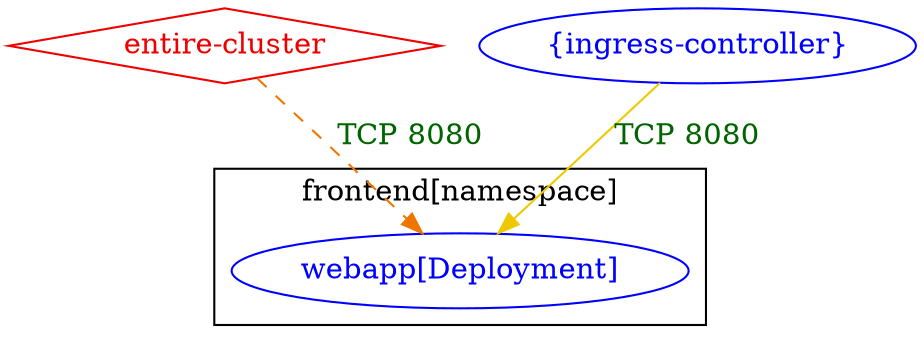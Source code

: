 digraph {
	subgraph "cluster_frontend[namespace]" {
		color="black"
		fontcolor="black"
		"frontend/webapp[Deployment]" [label="webapp[Deployment]" color="blue" fontcolor="blue"]
		label="frontend[namespace]"
	}
	"entire-cluster" [label="entire-cluster" color="red2" fontcolor="red2" shape=diamond]
	"{ingress-controller}" [label="{ingress-controller}" color="blue" fontcolor="blue"]
	"entire-cluster" -> "frontend/webapp[Deployment]" [label="TCP 8080" color="darkorange2" fontcolor="darkgreen" weight=1 style=dashed]
	"{ingress-controller}" -> "frontend/webapp[Deployment]" [label="TCP 8080" color="gold2" fontcolor="darkgreen" weight=1]
}
